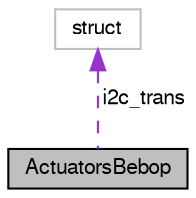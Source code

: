 digraph "ActuatorsBebop"
{
  edge [fontname="FreeSans",fontsize="10",labelfontname="FreeSans",labelfontsize="10"];
  node [fontname="FreeSans",fontsize="10",shape=record];
  Node1 [label="ActuatorsBebop",height=0.2,width=0.4,color="black", fillcolor="grey75", style="filled", fontcolor="black"];
  Node2 -> Node1 [dir="back",color="darkorchid3",fontsize="10",style="dashed",label=" i2c_trans" ,fontname="FreeSans"];
  Node2 [label="struct",height=0.2,width=0.4,color="grey75", fillcolor="white", style="filled"];
}
